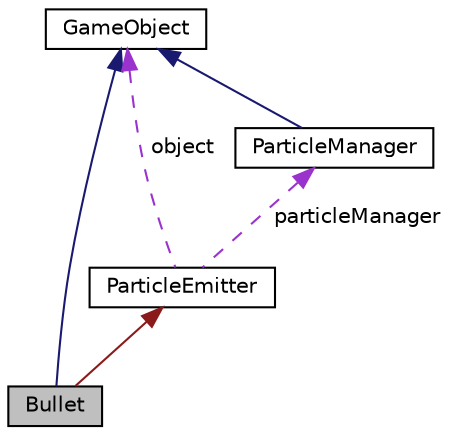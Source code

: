 digraph "Bullet"
{
  edge [fontname="Helvetica",fontsize="10",labelfontname="Helvetica",labelfontsize="10"];
  node [fontname="Helvetica",fontsize="10",shape=record];
  Node1 [label="Bullet",height=0.2,width=0.4,color="black", fillcolor="grey75", style="filled", fontcolor="black"];
  Node2 -> Node1 [dir="back",color="midnightblue",fontsize="10",style="solid"];
  Node2 [label="GameObject",height=0.2,width=0.4,color="black", fillcolor="white", style="filled",URL="$class_game_object.html",tooltip="The game object header file. "];
  Node3 -> Node1 [dir="back",color="firebrick4",fontsize="10",style="solid"];
  Node3 [label="ParticleEmitter",height=0.2,width=0.4,color="black", fillcolor="white", style="filled",URL="$class_particle_emitter.html"];
  Node2 -> Node3 [dir="back",color="darkorchid3",fontsize="10",style="dashed",label=" object" ];
  Node4 -> Node3 [dir="back",color="darkorchid3",fontsize="10",style="dashed",label=" particleManager" ];
  Node4 [label="ParticleManager",height=0.2,width=0.4,color="black", fillcolor="white", style="filled",URL="$class_particle_manager.html"];
  Node2 -> Node4 [dir="back",color="midnightblue",fontsize="10",style="solid"];
}
